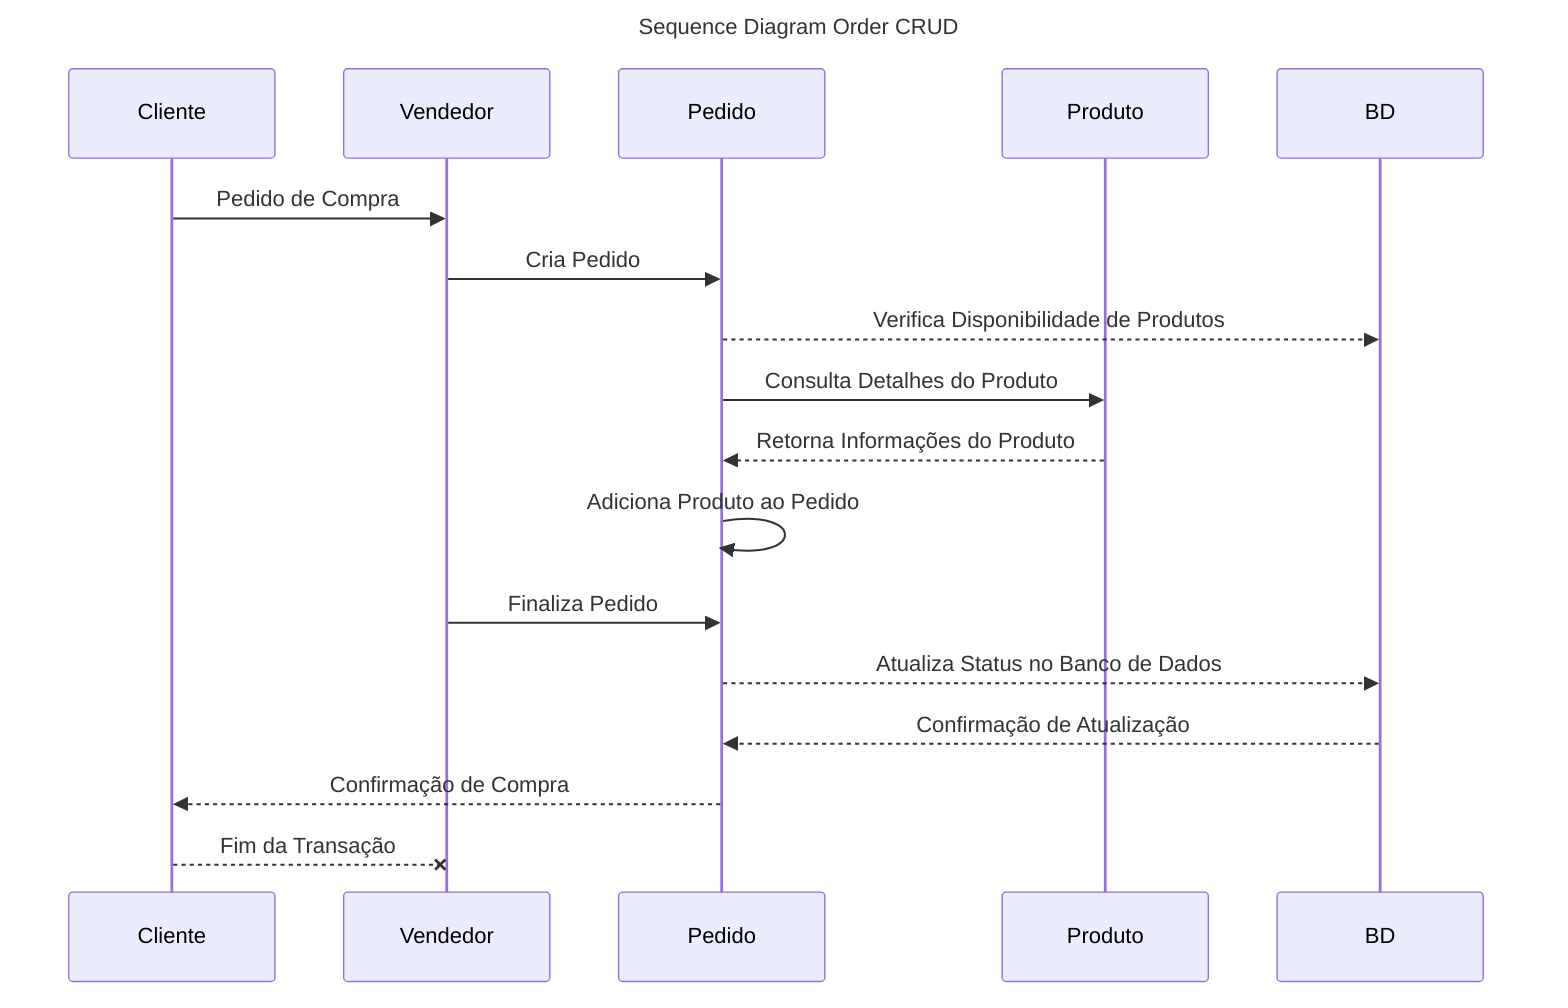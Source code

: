 ---
title: Sequence Diagram Order CRUD
---

sequenceDiagram
    participant Cliente
    participant Vendedor
    participant Pedido
    participant Produto
    participant BD

    Cliente->>Vendedor: Pedido de Compra
    Vendedor->>Pedido: Cria Pedido
    Pedido-->>BD: Verifica Disponibilidade de Produtos
    Pedido->>Produto: Consulta Detalhes do Produto
    Produto-->>Pedido: Retorna Informações do Produto
    Pedido->>Pedido: Adiciona Produto ao Pedido
    Vendedor->>Pedido: Finaliza Pedido
    Pedido-->>BD: Atualiza Status no Banco de Dados
    BD-->>Pedido: Confirmação de Atualização
    Pedido-->>Cliente: Confirmação de Compra
    Cliente--x Vendedor: Fim da Transação